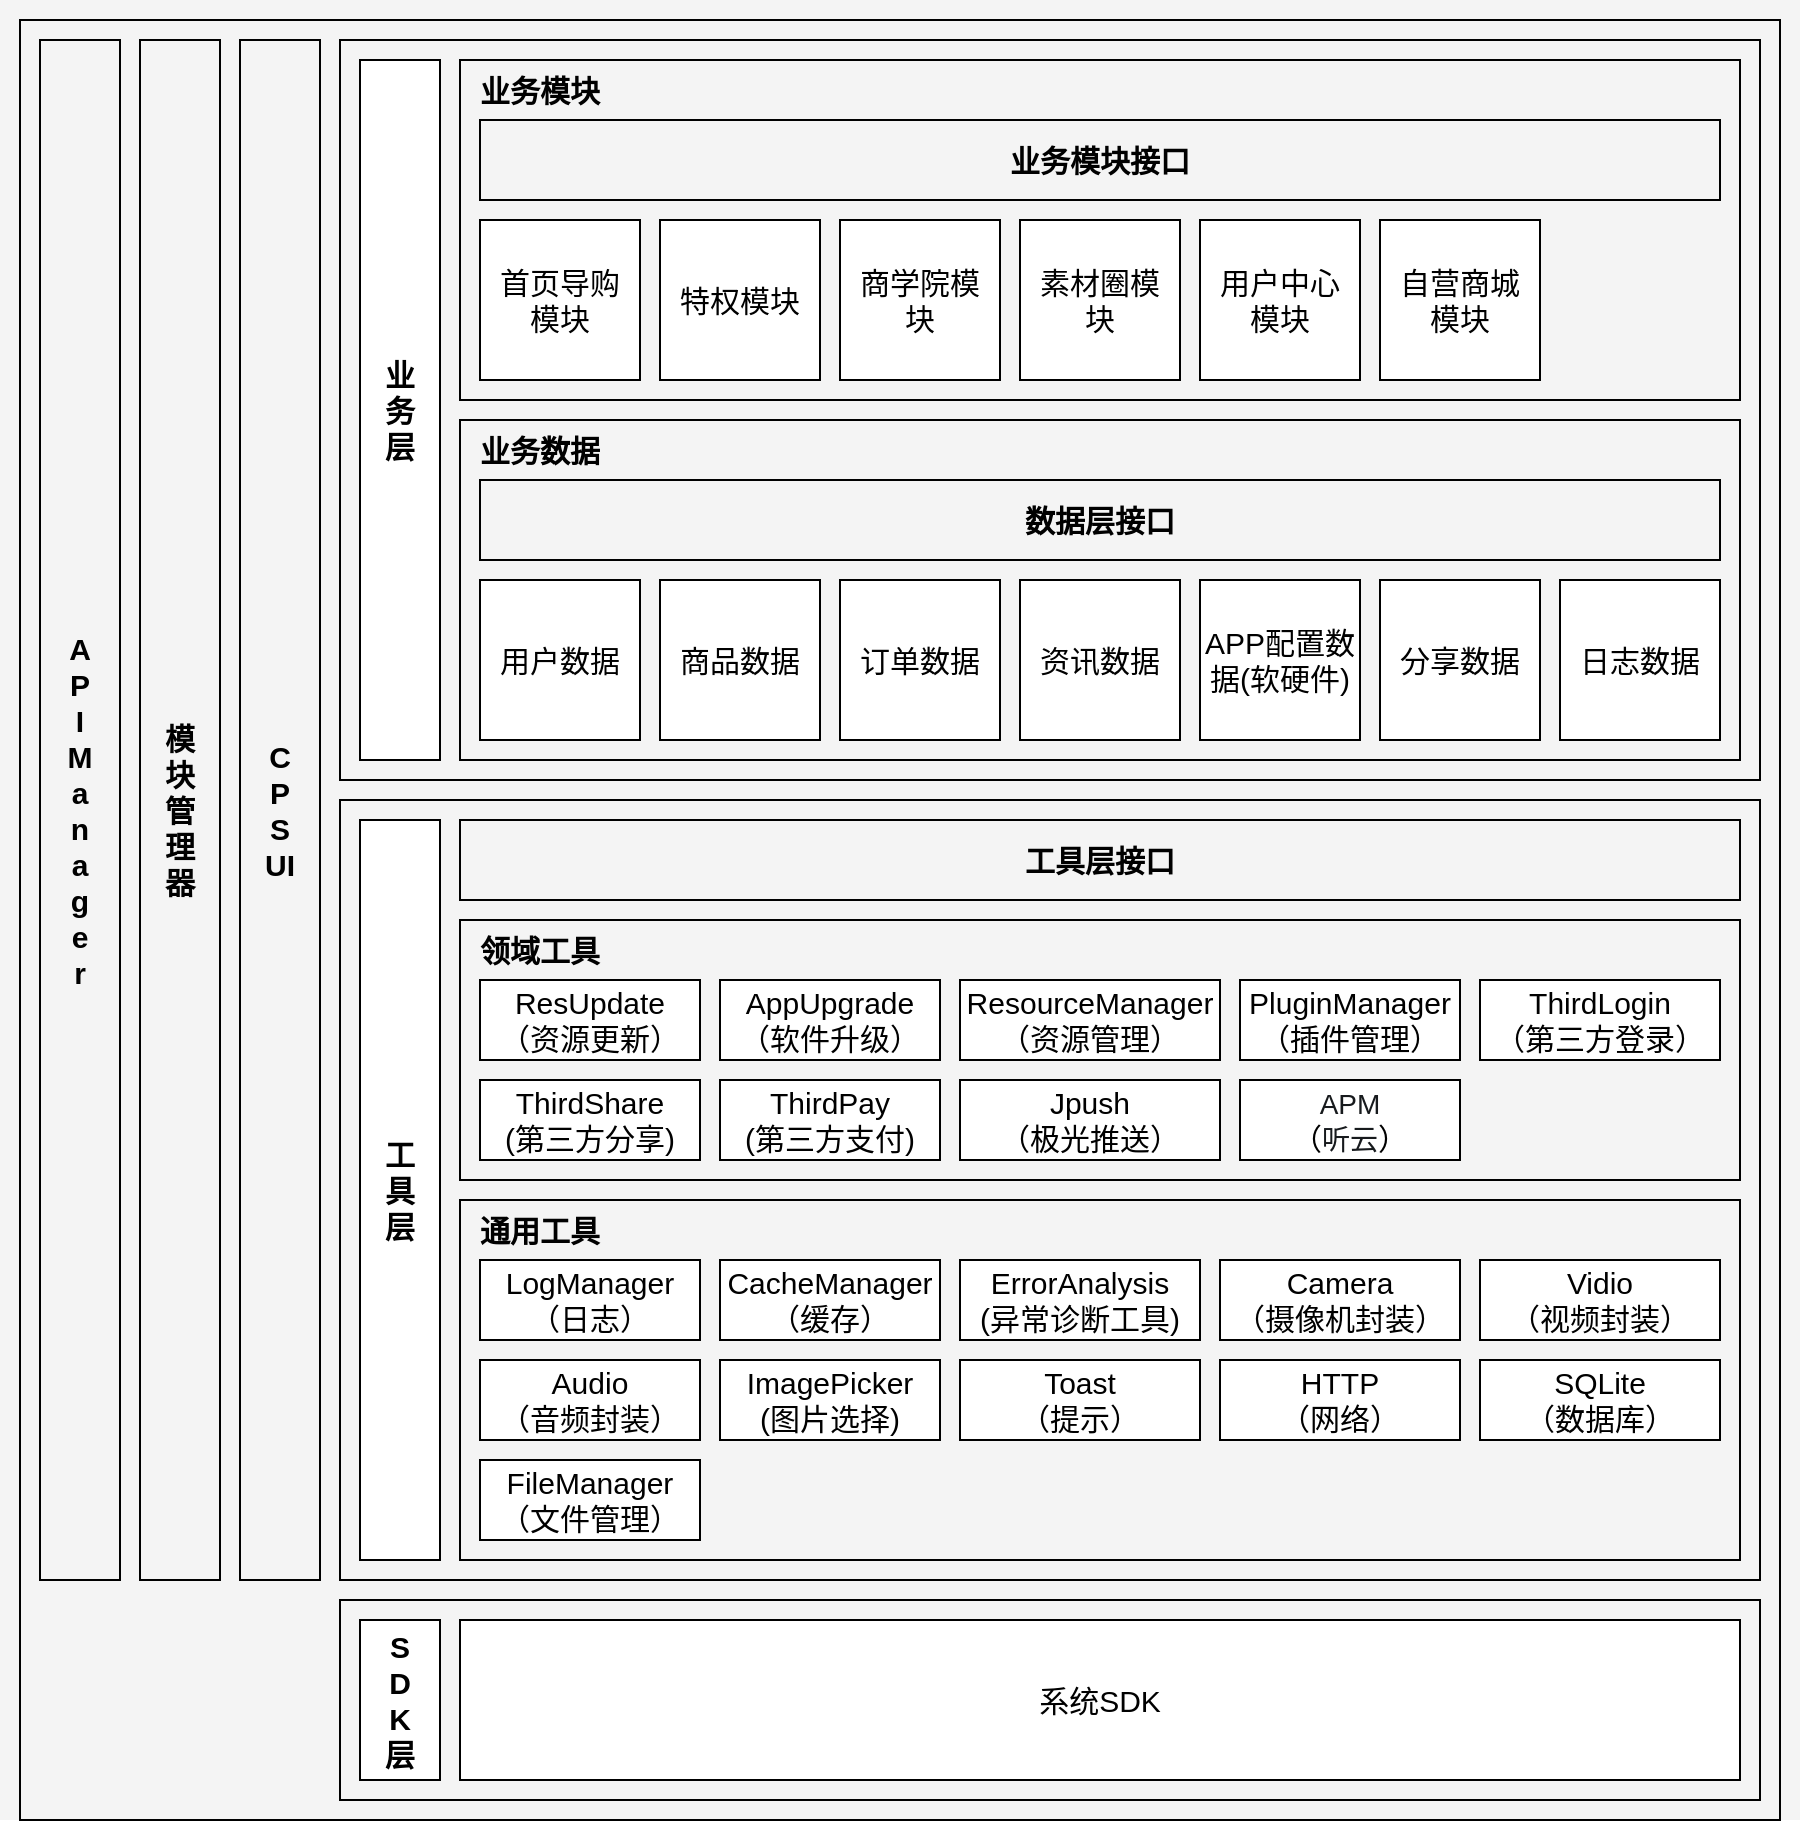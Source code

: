<mxfile version="14.5.8" type="github">
  <diagram id="NtPqI9kTRExBikKgAwcU" name="Page-1">
    <mxGraphModel dx="1220" dy="687" grid="1" gridSize="10" guides="1" tooltips="1" connect="1" arrows="1" fold="1" page="1" pageScale="1" pageWidth="1200" pageHeight="1600" math="0" shadow="0">
      <root>
        <mxCell id="0" />
        <mxCell id="1" parent="0" />
        <mxCell id="iADVquFSvu7vqTGoxzaM-1" value="" style="rounded=0;whiteSpace=wrap;html=1;fontColor=#333333;strokeColor=none;fillColor=#F4F4F4;fontSize=15;spacingLeft=5;spacingRight=5;" parent="1" vertex="1">
          <mxGeometry x="130" y="80" width="900" height="910" as="geometry" />
        </mxCell>
        <mxCell id="iADVquFSvu7vqTGoxzaM-2" value="" style="rounded=0;whiteSpace=wrap;html=1;fillColor=none;fontSize=15;spacingLeft=5;spacingRight=5;" parent="1" vertex="1">
          <mxGeometry x="140" y="90" width="880" height="900" as="geometry" />
        </mxCell>
        <mxCell id="iADVquFSvu7vqTGoxzaM-4" value="" style="rounded=0;whiteSpace=wrap;html=1;fillColor=none;fontSize=15;spacingLeft=5;spacingRight=5;" parent="1" vertex="1">
          <mxGeometry x="300" y="100" width="710" height="370" as="geometry" />
        </mxCell>
        <mxCell id="iADVquFSvu7vqTGoxzaM-5" value="" style="rounded=0;whiteSpace=wrap;html=1;fillColor=none;fontSize=15;spacingLeft=5;spacingRight=5;" parent="1" vertex="1">
          <mxGeometry x="300" y="480" width="710" height="390" as="geometry" />
        </mxCell>
        <mxCell id="iADVquFSvu7vqTGoxzaM-6" value="" style="rounded=0;whiteSpace=wrap;html=1;fillColor=none;fontSize=15;spacingLeft=5;spacingRight=5;" parent="1" vertex="1">
          <mxGeometry x="300" y="880" width="710" height="100" as="geometry" />
        </mxCell>
        <mxCell id="iADVquFSvu7vqTGoxzaM-10" value="A&lt;br style=&quot;font-size: 15px;&quot;&gt;P&lt;br style=&quot;font-size: 15px;&quot;&gt;I&lt;br style=&quot;font-size: 15px;&quot;&gt;&lt;div style=&quot;font-size: 15px;&quot;&gt;M&lt;/div&gt;&lt;div style=&quot;font-size: 15px;&quot;&gt;a&lt;/div&gt;n&lt;br style=&quot;font-size: 15px;&quot;&gt;a&lt;br style=&quot;font-size: 15px;&quot;&gt;g&lt;br style=&quot;font-size: 15px;&quot;&gt;e&lt;br style=&quot;font-size: 15px;&quot;&gt;r" style="rounded=0;whiteSpace=wrap;html=1;fillColor=none;fontSize=15;spacingLeft=5;spacingRight=5;fontStyle=1" parent="1" vertex="1">
          <mxGeometry x="150" y="100" width="40" height="770" as="geometry" />
        </mxCell>
        <mxCell id="iADVquFSvu7vqTGoxzaM-11" value="&lt;div style=&quot;font-size: 15px;&quot;&gt;模&lt;/div&gt;&lt;div style=&quot;font-size: 15px;&quot;&gt;块&lt;/div&gt;&lt;div style=&quot;font-size: 15px;&quot;&gt;管&lt;/div&gt;&lt;div style=&quot;font-size: 15px;&quot;&gt;理&lt;/div&gt;&lt;div style=&quot;font-size: 15px;&quot;&gt;器&lt;/div&gt;" style="rounded=0;whiteSpace=wrap;html=1;fillColor=none;fontSize=15;spacingLeft=5;spacingRight=5;fontStyle=1" parent="1" vertex="1">
          <mxGeometry x="200" y="100" width="40" height="770" as="geometry" />
        </mxCell>
        <mxCell id="iADVquFSvu7vqTGoxzaM-12" value="&lt;div style=&quot;font-size: 15px;&quot;&gt;C&lt;/div&gt;&lt;div style=&quot;font-size: 15px;&quot;&gt;P&lt;/div&gt;&lt;div style=&quot;font-size: 15px;&quot;&gt;S&lt;br style=&quot;font-size: 15px;&quot;&gt;&lt;/div&gt;&lt;div style=&quot;font-size: 15px;&quot;&gt;UI&lt;/div&gt;" style="rounded=0;whiteSpace=wrap;html=1;fillColor=none;fontSize=15;spacingLeft=5;spacingRight=5;fontStyle=1" parent="1" vertex="1">
          <mxGeometry x="250" y="100" width="40" height="770" as="geometry" />
        </mxCell>
        <mxCell id="iADVquFSvu7vqTGoxzaM-14" value="&lt;div style=&quot;font-size: 15px;&quot;&gt;业&lt;/div&gt;&lt;div style=&quot;font-size: 15px;&quot;&gt;务&lt;/div&gt;&lt;div style=&quot;font-size: 15px;&quot;&gt;层&lt;/div&gt;" style="rounded=0;whiteSpace=wrap;html=1;fontSize=15;spacingLeft=5;spacingRight=5;fontStyle=1" parent="1" vertex="1">
          <mxGeometry x="310" y="110" width="40" height="350" as="geometry" />
        </mxCell>
        <mxCell id="iADVquFSvu7vqTGoxzaM-15" value="&lt;div style=&quot;font-size: 15px;&quot;&gt;工&lt;/div&gt;&lt;div style=&quot;font-size: 15px;&quot;&gt;具&lt;/div&gt;&lt;div style=&quot;font-size: 15px;&quot;&gt;层&lt;/div&gt;" style="rounded=0;whiteSpace=wrap;html=1;fontSize=15;spacingLeft=5;spacingRight=5;fontStyle=1" parent="1" vertex="1">
          <mxGeometry x="310" y="490" width="40" height="370" as="geometry" />
        </mxCell>
        <mxCell id="iADVquFSvu7vqTGoxzaM-16" value="&lt;div style=&quot;font-size: 15px;&quot;&gt;S&lt;/div&gt;&lt;div style=&quot;font-size: 15px;&quot;&gt;D&lt;/div&gt;&lt;div style=&quot;font-size: 15px;&quot;&gt;K&lt;/div&gt;&lt;div style=&quot;font-size: 15px;&quot;&gt;层&lt;/div&gt;" style="rounded=0;whiteSpace=wrap;html=1;fontSize=15;spacingLeft=5;spacingRight=5;fontStyle=1" parent="1" vertex="1">
          <mxGeometry x="310" y="890" width="40" height="80" as="geometry" />
        </mxCell>
        <mxCell id="iADVquFSvu7vqTGoxzaM-17" value="" style="rounded=0;whiteSpace=wrap;html=1;fillColor=none;fontSize=15;spacingLeft=5;spacingRight=5;" parent="1" vertex="1">
          <mxGeometry x="360" y="110" width="640" height="170" as="geometry" />
        </mxCell>
        <mxCell id="iADVquFSvu7vqTGoxzaM-18" value="" style="rounded=0;whiteSpace=wrap;html=1;fillColor=none;fontSize=15;spacingLeft=5;spacingRight=5;" parent="1" vertex="1">
          <mxGeometry x="360" y="290" width="640" height="170" as="geometry" />
        </mxCell>
        <mxCell id="iADVquFSvu7vqTGoxzaM-20" value="" style="rounded=0;whiteSpace=wrap;html=1;fillColor=none;fontSize=15;spacingLeft=5;spacingRight=5;" parent="1" vertex="1">
          <mxGeometry x="360" y="540" width="640" height="130" as="geometry" />
        </mxCell>
        <mxCell id="iADVquFSvu7vqTGoxzaM-21" value="工具层接口" style="rounded=0;whiteSpace=wrap;html=1;fillColor=none;fontSize=15;spacingLeft=5;spacingRight=5;fontStyle=1" parent="1" vertex="1">
          <mxGeometry x="360" y="490" width="640" height="40" as="geometry" />
        </mxCell>
        <mxCell id="iADVquFSvu7vqTGoxzaM-22" value="系统SDK" style="rounded=0;whiteSpace=wrap;html=1;fontSize=15;spacingLeft=5;spacingRight=5;" parent="1" vertex="1">
          <mxGeometry x="360" y="890" width="640" height="80" as="geometry" />
        </mxCell>
        <mxCell id="iADVquFSvu7vqTGoxzaM-24" value="业务模块接口" style="rounded=0;whiteSpace=wrap;html=1;fillColor=none;fontSize=15;spacingLeft=5;spacingRight=5;fontStyle=1" parent="1" vertex="1">
          <mxGeometry x="370" y="140" width="620" height="40" as="geometry" />
        </mxCell>
        <mxCell id="iADVquFSvu7vqTGoxzaM-25" value="&lt;div style=&quot;font-size: 15px;&quot;&gt;首页导购模块&lt;/div&gt;" style="rounded=0;whiteSpace=wrap;html=1;strokeColor=#000000;fontSize=15;spacingLeft=5;spacingRight=5;" parent="1" vertex="1">
          <mxGeometry x="370" y="190" width="80" height="80" as="geometry" />
        </mxCell>
        <mxCell id="iADVquFSvu7vqTGoxzaM-26" value="特权模块" style="rounded=0;whiteSpace=wrap;html=1;strokeColor=#000000;fontSize=15;spacingLeft=5;spacingRight=5;" parent="1" vertex="1">
          <mxGeometry x="460" y="190" width="80" height="80" as="geometry" />
        </mxCell>
        <mxCell id="iADVquFSvu7vqTGoxzaM-27" value="商学院模块" style="rounded=0;whiteSpace=wrap;html=1;strokeColor=#000000;fontSize=15;spacingLeft=5;spacingRight=5;" parent="1" vertex="1">
          <mxGeometry x="550" y="190" width="80" height="80" as="geometry" />
        </mxCell>
        <mxCell id="iADVquFSvu7vqTGoxzaM-28" value="素材圈模块" style="rounded=0;whiteSpace=wrap;html=1;strokeColor=#000000;fontSize=15;spacingLeft=5;spacingRight=5;" parent="1" vertex="1">
          <mxGeometry x="640" y="190" width="80" height="80" as="geometry" />
        </mxCell>
        <mxCell id="iADVquFSvu7vqTGoxzaM-29" value="用户中心模块" style="rounded=0;whiteSpace=wrap;html=1;strokeColor=#000000;fontSize=15;spacingLeft=5;spacingRight=5;" parent="1" vertex="1">
          <mxGeometry x="730" y="190" width="80" height="80" as="geometry" />
        </mxCell>
        <mxCell id="iADVquFSvu7vqTGoxzaM-30" value="自营商城模块" style="rounded=0;whiteSpace=wrap;html=1;strokeColor=#000000;fontSize=15;spacingLeft=5;spacingRight=5;" parent="1" vertex="1">
          <mxGeometry x="820" y="190" width="80" height="80" as="geometry" />
        </mxCell>
        <mxCell id="iADVquFSvu7vqTGoxzaM-33" value="业务模块" style="text;html=1;strokeColor=none;fillColor=none;align=center;verticalAlign=middle;whiteSpace=wrap;rounded=0;fontSize=15;spacingLeft=0;spacingRight=0;fontStyle=1" parent="1" vertex="1">
          <mxGeometry x="360" y="110" width="80" height="30" as="geometry" />
        </mxCell>
        <mxCell id="iADVquFSvu7vqTGoxzaM-34" value="数据层接口" style="rounded=0;whiteSpace=wrap;html=1;fillColor=none;fontSize=15;spacingLeft=5;spacingRight=5;fontStyle=1" parent="1" vertex="1">
          <mxGeometry x="370" y="320" width="620" height="40" as="geometry" />
        </mxCell>
        <mxCell id="iADVquFSvu7vqTGoxzaM-35" value="用户数据" style="rounded=0;whiteSpace=wrap;html=1;strokeColor=#000000;fontSize=15;spacingLeft=5;spacingRight=5;" parent="1" vertex="1">
          <mxGeometry x="370" y="370" width="80" height="80" as="geometry" />
        </mxCell>
        <mxCell id="iADVquFSvu7vqTGoxzaM-36" value="商品数据" style="rounded=0;whiteSpace=wrap;html=1;strokeColor=#000000;fontSize=15;spacingLeft=5;spacingRight=5;" parent="1" vertex="1">
          <mxGeometry x="460" y="370" width="80" height="80" as="geometry" />
        </mxCell>
        <mxCell id="iADVquFSvu7vqTGoxzaM-37" value="订单数据" style="rounded=0;whiteSpace=wrap;html=1;strokeColor=#000000;fontSize=15;spacingLeft=5;spacingRight=5;" parent="1" vertex="1">
          <mxGeometry x="550" y="370" width="80" height="80" as="geometry" />
        </mxCell>
        <mxCell id="iADVquFSvu7vqTGoxzaM-38" value="资讯数据" style="rounded=0;whiteSpace=wrap;html=1;strokeColor=#000000;fontSize=15;spacingLeft=5;spacingRight=5;" parent="1" vertex="1">
          <mxGeometry x="640" y="370" width="80" height="80" as="geometry" />
        </mxCell>
        <mxCell id="iADVquFSvu7vqTGoxzaM-39" value="APP配置数据(软硬件)" style="rounded=0;whiteSpace=wrap;html=1;strokeColor=#000000;fontSize=15;spacingLeft=0;spacingRight=0;" parent="1" vertex="1">
          <mxGeometry x="730" y="370" width="80" height="80" as="geometry" />
        </mxCell>
        <mxCell id="iADVquFSvu7vqTGoxzaM-40" value="分享数据" style="rounded=0;whiteSpace=wrap;html=1;strokeColor=#000000;fontSize=15;spacingLeft=5;spacingRight=5;" parent="1" vertex="1">
          <mxGeometry x="820" y="370" width="80" height="80" as="geometry" />
        </mxCell>
        <mxCell id="iADVquFSvu7vqTGoxzaM-41" value="日志数据" style="rounded=0;whiteSpace=wrap;html=1;strokeColor=#000000;fontSize=15;spacingLeft=5;spacingRight=5;" parent="1" vertex="1">
          <mxGeometry x="910" y="370" width="80" height="80" as="geometry" />
        </mxCell>
        <mxCell id="iADVquFSvu7vqTGoxzaM-42" value="业务数据" style="text;html=1;strokeColor=none;fillColor=none;align=center;verticalAlign=middle;whiteSpace=wrap;rounded=0;fontSize=15;spacingLeft=0;spacingRight=0;fontStyle=1" parent="1" vertex="1">
          <mxGeometry x="360" y="290" width="80" height="30" as="geometry" />
        </mxCell>
        <mxCell id="iADVquFSvu7vqTGoxzaM-43" value="领域工具" style="text;html=1;strokeColor=none;fillColor=none;align=center;verticalAlign=middle;whiteSpace=wrap;rounded=0;fontSize=15;spacingLeft=0;spacingRight=0;fontStyle=1" parent="1" vertex="1">
          <mxGeometry x="360" y="540" width="80" height="30" as="geometry" />
        </mxCell>
        <mxCell id="iADVquFSvu7vqTGoxzaM-44" value="ResUpdate&lt;br style=&quot;font-size: 15px;&quot;&gt;（资源更新）" style="rounded=0;whiteSpace=wrap;html=1;strokeColor=#000000;fontSize=15;spacingLeft=5;spacingRight=5;" parent="1" vertex="1">
          <mxGeometry x="370" y="570" width="110" height="40" as="geometry" />
        </mxCell>
        <mxCell id="iADVquFSvu7vqTGoxzaM-54" value="AppUpgrade&lt;br style=&quot;font-size: 15px;&quot;&gt;（软件升级）" style="rounded=0;whiteSpace=wrap;html=1;strokeColor=#000000;fontSize=15;spacingLeft=5;spacingRight=5;" parent="1" vertex="1">
          <mxGeometry x="490" y="570" width="110" height="40" as="geometry" />
        </mxCell>
        <mxCell id="iADVquFSvu7vqTGoxzaM-55" value="ResourceManager&lt;br style=&quot;font-size: 15px;&quot;&gt;（资源管理）" style="rounded=0;whiteSpace=wrap;html=1;strokeColor=#000000;fontSize=15;spacingLeft=5;spacingRight=5;" parent="1" vertex="1">
          <mxGeometry x="610" y="570" width="130" height="40" as="geometry" />
        </mxCell>
        <mxCell id="iADVquFSvu7vqTGoxzaM-56" value="PluginManager&lt;br style=&quot;font-size: 15px;&quot;&gt;（插件管理）" style="rounded=0;whiteSpace=wrap;html=1;strokeColor=#000000;fontSize=15;spacingLeft=5;spacingRight=5;" parent="1" vertex="1">
          <mxGeometry x="750" y="570" width="110" height="40" as="geometry" />
        </mxCell>
        <mxCell id="iADVquFSvu7vqTGoxzaM-57" value="ThirdLogin&lt;br style=&quot;font-size: 15px;&quot;&gt;（第三方登录）" style="rounded=0;whiteSpace=wrap;html=1;strokeColor=#000000;fontSize=15;spacingLeft=5;spacingRight=5;" parent="1" vertex="1">
          <mxGeometry x="870" y="570" width="120" height="40" as="geometry" />
        </mxCell>
        <mxCell id="iADVquFSvu7vqTGoxzaM-58" value="ThirdPay&lt;br style=&quot;font-size: 15px;&quot;&gt;(第三方支付)" style="rounded=0;whiteSpace=wrap;html=1;strokeColor=#000000;fontSize=15;spacingLeft=5;spacingRight=5;" parent="1" vertex="1">
          <mxGeometry x="490" y="620" width="110" height="40" as="geometry" />
        </mxCell>
        <mxCell id="iADVquFSvu7vqTGoxzaM-59" value="Jpush&lt;br style=&quot;font-size: 15px;&quot;&gt;（极光推送）" style="rounded=0;whiteSpace=wrap;html=1;strokeColor=#000000;fontSize=15;spacingLeft=5;spacingRight=5;" parent="1" vertex="1">
          <mxGeometry x="610" y="620" width="130" height="40" as="geometry" />
        </mxCell>
        <mxCell id="iADVquFSvu7vqTGoxzaM-63" value="" style="rounded=0;whiteSpace=wrap;html=1;fillColor=none;fontSize=15;spacingLeft=5;spacingRight=5;" parent="1" vertex="1">
          <mxGeometry x="360" y="680" width="640" height="180" as="geometry" />
        </mxCell>
        <mxCell id="iADVquFSvu7vqTGoxzaM-64" value="通用工具" style="text;html=1;strokeColor=none;fillColor=none;align=center;verticalAlign=middle;whiteSpace=wrap;rounded=0;fontSize=15;spacingLeft=0;spacingRight=0;fontStyle=1" parent="1" vertex="1">
          <mxGeometry x="360" y="680" width="80" height="30" as="geometry" />
        </mxCell>
        <mxCell id="iADVquFSvu7vqTGoxzaM-65" value="LogManager&lt;br style=&quot;font-size: 15px;&quot;&gt;（日志）" style="rounded=0;whiteSpace=wrap;html=1;strokeColor=#000000;fontSize=15;spacingLeft=5;spacingRight=5;" parent="1" vertex="1">
          <mxGeometry x="370" y="710" width="110" height="40" as="geometry" />
        </mxCell>
        <mxCell id="iADVquFSvu7vqTGoxzaM-66" value="CacheManager&lt;br style=&quot;font-size: 15px;&quot;&gt;（缓存）" style="rounded=0;whiteSpace=wrap;html=1;strokeColor=#000000;fontSize=15;spacingLeft=5;spacingRight=5;" parent="1" vertex="1">
          <mxGeometry x="490" y="710" width="110" height="40" as="geometry" />
        </mxCell>
        <mxCell id="iADVquFSvu7vqTGoxzaM-67" value="ErrorAnalysis&lt;br style=&quot;font-size: 15px;&quot;&gt;(异常诊断工具)" style="rounded=0;whiteSpace=wrap;html=1;strokeColor=#000000;fontSize=15;spacingLeft=5;spacingRight=5;" parent="1" vertex="1">
          <mxGeometry x="610" y="710" width="120" height="40" as="geometry" />
        </mxCell>
        <mxCell id="iADVquFSvu7vqTGoxzaM-68" value="Camera&lt;br style=&quot;font-size: 15px;&quot;&gt;（摄像机封装）" style="rounded=0;whiteSpace=wrap;html=1;strokeColor=#000000;fontSize=15;spacingLeft=5;spacingRight=5;" parent="1" vertex="1">
          <mxGeometry x="740" y="710" width="120" height="40" as="geometry" />
        </mxCell>
        <mxCell id="iADVquFSvu7vqTGoxzaM-69" value="Vidio&lt;br style=&quot;font-size: 15px;&quot;&gt;（视频封装）" style="rounded=0;whiteSpace=wrap;html=1;strokeColor=#000000;fontSize=15;spacingLeft=5;spacingRight=5;" parent="1" vertex="1">
          <mxGeometry x="870" y="710" width="120" height="40" as="geometry" />
        </mxCell>
        <mxCell id="iADVquFSvu7vqTGoxzaM-73" value="HTTP&lt;br style=&quot;font-size: 15px;&quot;&gt;（网络）" style="rounded=0;whiteSpace=wrap;html=1;strokeColor=#000000;fontSize=15;spacingLeft=5;spacingRight=5;" parent="1" vertex="1">
          <mxGeometry x="740" y="760" width="120" height="40" as="geometry" />
        </mxCell>
        <mxCell id="iADVquFSvu7vqTGoxzaM-74" value="SQLite&lt;br style=&quot;font-size: 15px;&quot;&gt;（数据库）" style="rounded=0;whiteSpace=wrap;html=1;strokeColor=#000000;fontSize=15;spacingLeft=5;spacingRight=5;" parent="1" vertex="1">
          <mxGeometry x="870" y="760" width="120" height="40" as="geometry" />
        </mxCell>
        <mxCell id="iADVquFSvu7vqTGoxzaM-75" value="FileManager&lt;br style=&quot;font-size: 15px;&quot;&gt;（文件管理）" style="rounded=0;whiteSpace=wrap;html=1;fontSize=15;spacingLeft=5;spacingRight=5;" parent="1" vertex="1">
          <mxGeometry x="370" y="810" width="110" height="40" as="geometry" />
        </mxCell>
        <mxCell id="tHbu37OB4x_Eq6fYE6Ek-1" value="Audio&lt;br style=&quot;font-size: 15px;&quot;&gt;（音频封装）" style="rounded=0;whiteSpace=wrap;html=1;fontSize=15;spacingLeft=5;spacingRight=5;" parent="1" vertex="1">
          <mxGeometry x="370" y="760" width="110" height="40" as="geometry" />
        </mxCell>
        <mxCell id="tHbu37OB4x_Eq6fYE6Ek-2" value="ImagePicker&lt;br style=&quot;font-size: 15px;&quot;&gt;(图片选择)" style="rounded=0;whiteSpace=wrap;html=1;strokeColor=#000000;fontSize=15;spacingLeft=5;spacingRight=5;" parent="1" vertex="1">
          <mxGeometry x="490" y="760" width="110" height="40" as="geometry" />
        </mxCell>
        <mxCell id="tHbu37OB4x_Eq6fYE6Ek-3" value="&lt;div style=&quot;font-size: 15px;&quot;&gt;Toast&lt;/div&gt;&lt;div style=&quot;font-size: 15px;&quot;&gt;（提示）&lt;br style=&quot;font-size: 15px;&quot;&gt;&lt;/div&gt;" style="rounded=0;whiteSpace=wrap;html=1;strokeColor=#000000;fontSize=15;spacingLeft=5;spacingRight=5;" parent="1" vertex="1">
          <mxGeometry x="610" y="760" width="120" height="40" as="geometry" />
        </mxCell>
        <mxCell id="tHbu37OB4x_Eq6fYE6Ek-4" value="ThirdShare&lt;br style=&quot;font-size: 15px;&quot;&gt;(第三方分享)" style="rounded=0;whiteSpace=wrap;html=1;strokeColor=#000000;fontSize=15;spacingLeft=5;spacingRight=5;" parent="1" vertex="1">
          <mxGeometry x="370" y="620" width="110" height="40" as="geometry" />
        </mxCell>
        <mxCell id="HBLMmF_Y2L2QkH-QMflC-4" value="&lt;span style=&quot;color: rgb(23 , 26 , 29) ; font-family: , , &amp;#34;pingfang sc&amp;#34; , &amp;#34;hiragino sans gb&amp;#34; , &amp;#34;segoe ui&amp;#34; , , &amp;#34;roboto&amp;#34; , &amp;#34;droid sans&amp;#34; , &amp;#34;helvetica neue&amp;#34; , sans-serif ; font-size: 14px ; font-style: normal ; font-weight: 400 ; letter-spacing: normal ; text-align: left ; text-indent: 0px ; text-transform: none ; word-spacing: 0px ; background-color: rgb(255 , 255 , 255) ; display: inline ; float: none&quot;&gt;APM&lt;/span&gt;&lt;br style=&quot;font-size: 15px&quot;&gt;（&lt;span style=&quot;color: rgb(23 , 26 , 29) ; font-family: , , &amp;#34;pingfang sc&amp;#34; , &amp;#34;hiragino sans gb&amp;#34; , &amp;#34;segoe ui&amp;#34; , , &amp;#34;roboto&amp;#34; , &amp;#34;droid sans&amp;#34; , &amp;#34;helvetica neue&amp;#34; , sans-serif ; font-size: 14px ; font-style: normal ; font-weight: 400 ; letter-spacing: normal ; text-align: left ; text-indent: 0px ; text-transform: none ; word-spacing: 0px ; background-color: rgb(255 , 255 , 255) ; display: inline ; float: none&quot;&gt;听云&lt;/span&gt;）" style="rounded=0;whiteSpace=wrap;html=1;strokeColor=#000000;fontSize=15;spacingLeft=5;spacingRight=5;" parent="1" vertex="1">
          <mxGeometry x="750" y="620" width="110" height="40" as="geometry" />
        </mxCell>
      </root>
    </mxGraphModel>
  </diagram>
</mxfile>
